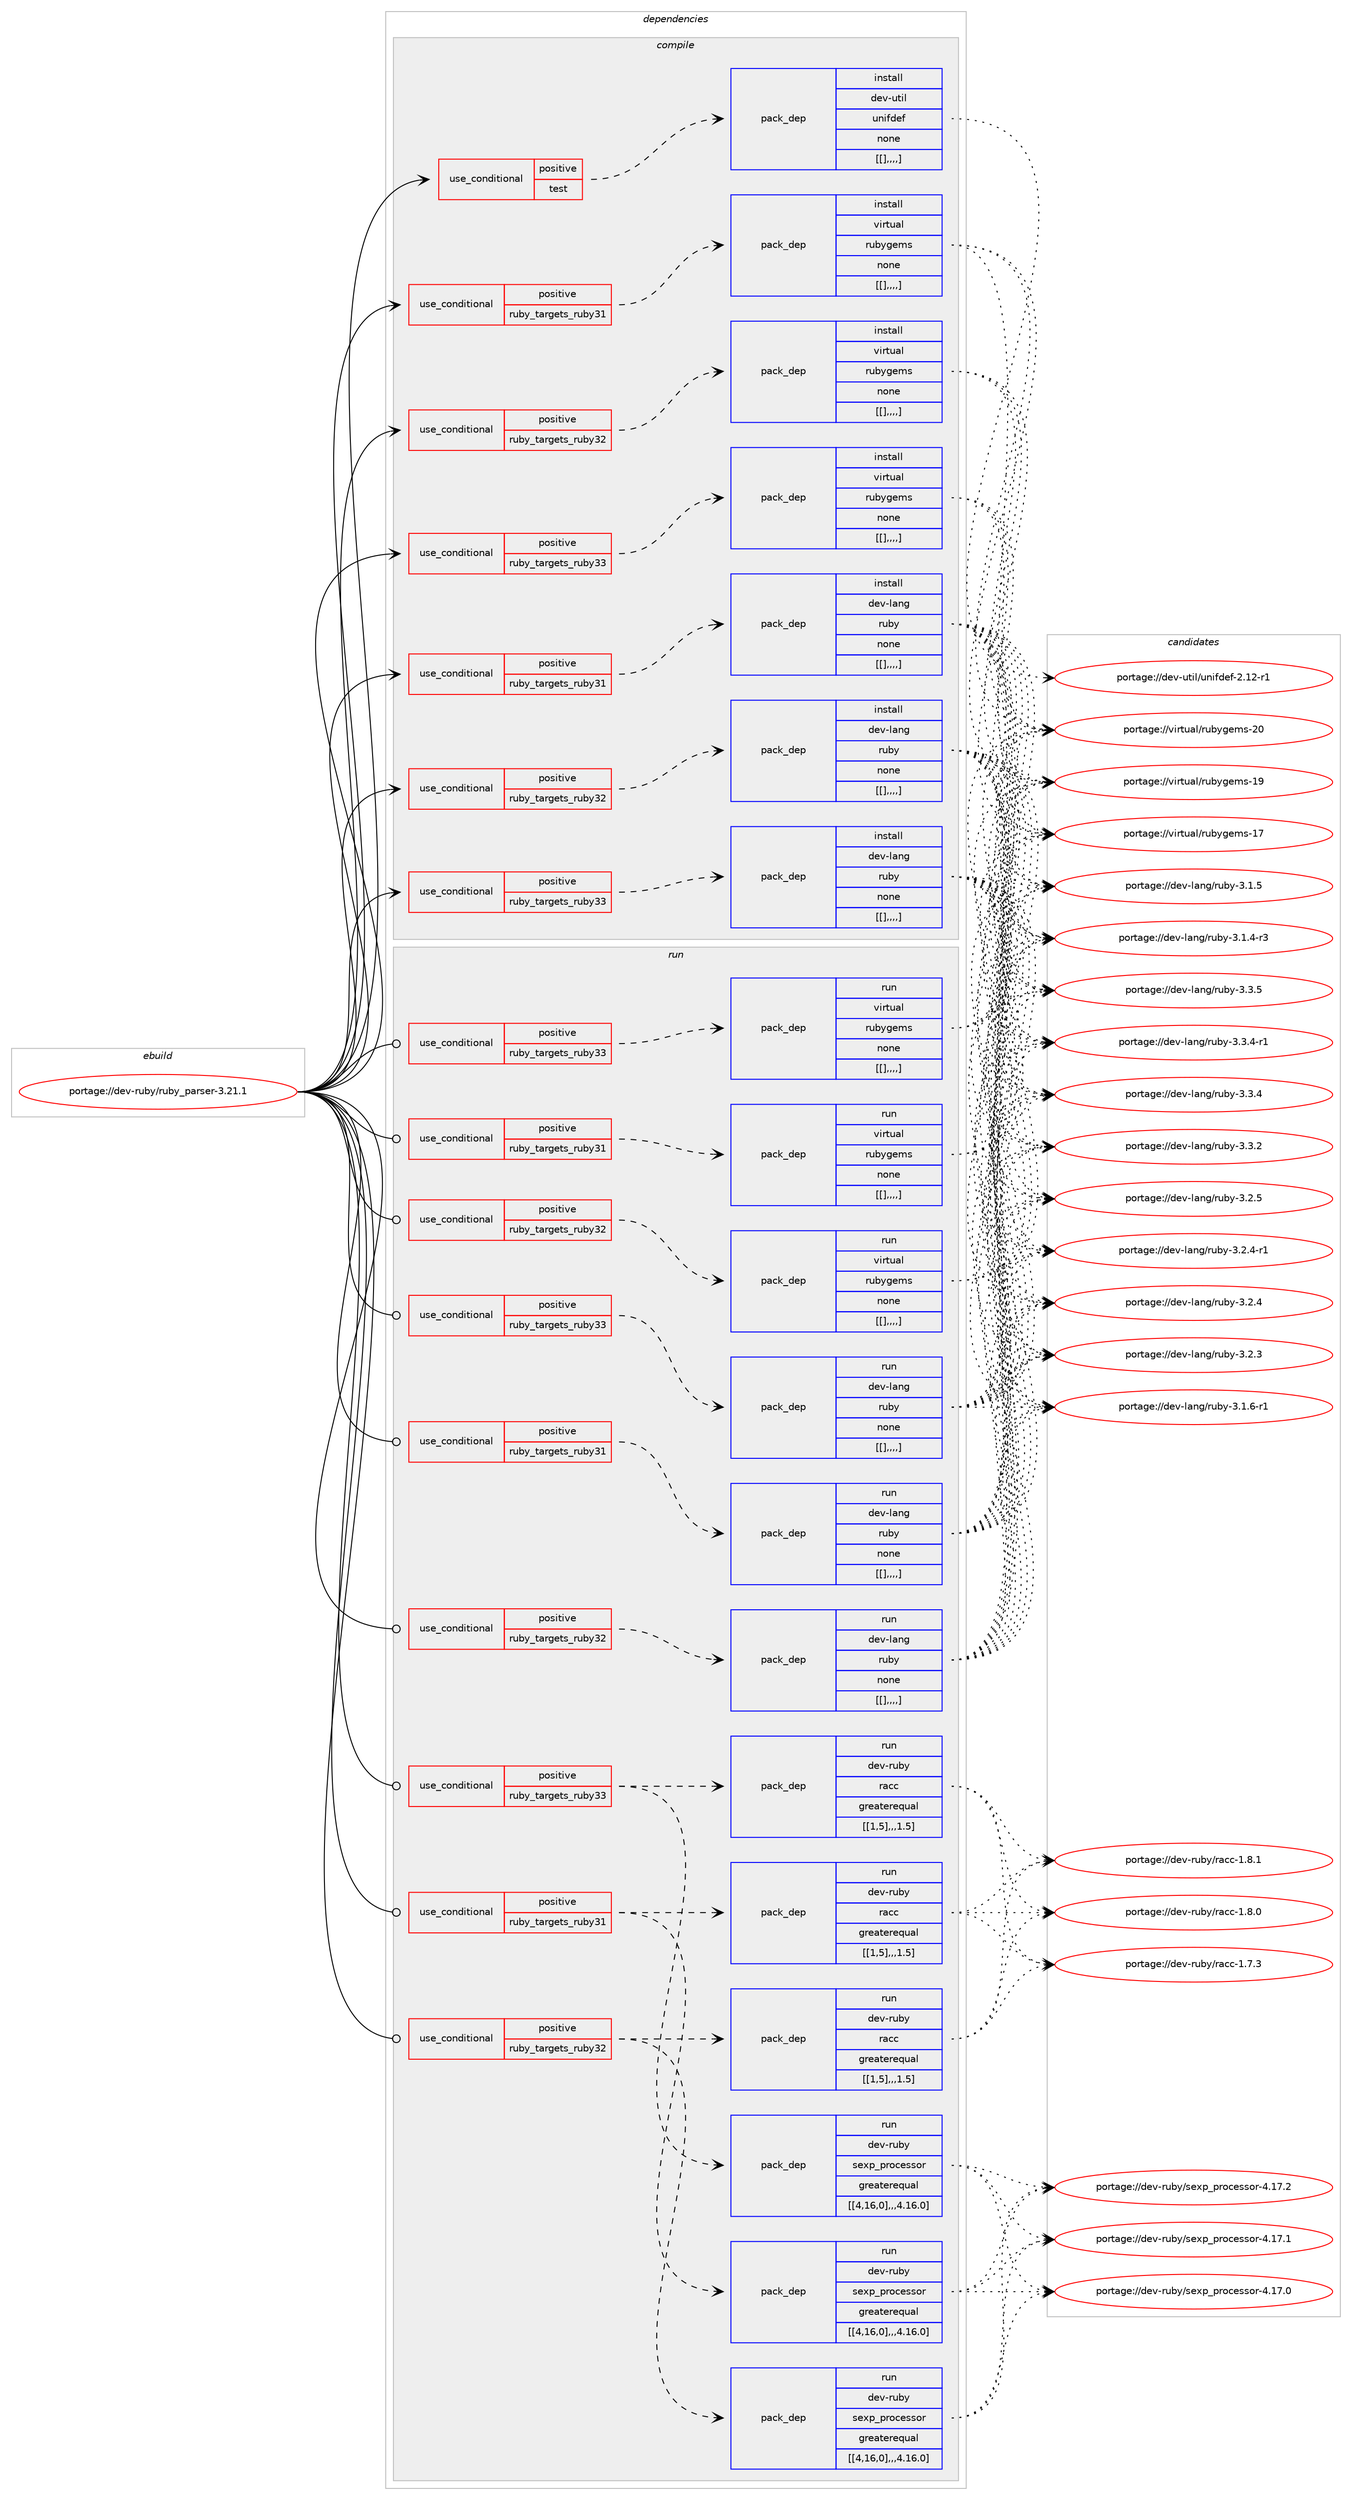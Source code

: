 digraph prolog {

# *************
# Graph options
# *************

newrank=true;
concentrate=true;
compound=true;
graph [rankdir=LR,fontname=Helvetica,fontsize=10,ranksep=1.5];#, ranksep=2.5, nodesep=0.2];
edge  [arrowhead=vee];
node  [fontname=Helvetica,fontsize=10];

# **********
# The ebuild
# **********

subgraph cluster_leftcol {
color=gray;
label=<<i>ebuild</i>>;
id [label="portage://dev-ruby/ruby_parser-3.21.1", color=red, width=4, href="../dev-ruby/ruby_parser-3.21.1.svg"];
}

# ****************
# The dependencies
# ****************

subgraph cluster_midcol {
color=gray;
label=<<i>dependencies</i>>;
subgraph cluster_compile {
fillcolor="#eeeeee";
style=filled;
label=<<i>compile</i>>;
subgraph cond57451 {
dependency205069 [label=<<TABLE BORDER="0" CELLBORDER="1" CELLSPACING="0" CELLPADDING="4"><TR><TD ROWSPAN="3" CELLPADDING="10">use_conditional</TD></TR><TR><TD>positive</TD></TR><TR><TD>ruby_targets_ruby31</TD></TR></TABLE>>, shape=none, color=red];
subgraph pack146241 {
dependency205070 [label=<<TABLE BORDER="0" CELLBORDER="1" CELLSPACING="0" CELLPADDING="4" WIDTH="220"><TR><TD ROWSPAN="6" CELLPADDING="30">pack_dep</TD></TR><TR><TD WIDTH="110">install</TD></TR><TR><TD>dev-lang</TD></TR><TR><TD>ruby</TD></TR><TR><TD>none</TD></TR><TR><TD>[[],,,,]</TD></TR></TABLE>>, shape=none, color=blue];
}
dependency205069:e -> dependency205070:w [weight=20,style="dashed",arrowhead="vee"];
}
id:e -> dependency205069:w [weight=20,style="solid",arrowhead="vee"];
subgraph cond57452 {
dependency205071 [label=<<TABLE BORDER="0" CELLBORDER="1" CELLSPACING="0" CELLPADDING="4"><TR><TD ROWSPAN="3" CELLPADDING="10">use_conditional</TD></TR><TR><TD>positive</TD></TR><TR><TD>ruby_targets_ruby31</TD></TR></TABLE>>, shape=none, color=red];
subgraph pack146242 {
dependency205072 [label=<<TABLE BORDER="0" CELLBORDER="1" CELLSPACING="0" CELLPADDING="4" WIDTH="220"><TR><TD ROWSPAN="6" CELLPADDING="30">pack_dep</TD></TR><TR><TD WIDTH="110">install</TD></TR><TR><TD>virtual</TD></TR><TR><TD>rubygems</TD></TR><TR><TD>none</TD></TR><TR><TD>[[],,,,]</TD></TR></TABLE>>, shape=none, color=blue];
}
dependency205071:e -> dependency205072:w [weight=20,style="dashed",arrowhead="vee"];
}
id:e -> dependency205071:w [weight=20,style="solid",arrowhead="vee"];
subgraph cond57453 {
dependency205073 [label=<<TABLE BORDER="0" CELLBORDER="1" CELLSPACING="0" CELLPADDING="4"><TR><TD ROWSPAN="3" CELLPADDING="10">use_conditional</TD></TR><TR><TD>positive</TD></TR><TR><TD>ruby_targets_ruby32</TD></TR></TABLE>>, shape=none, color=red];
subgraph pack146243 {
dependency205074 [label=<<TABLE BORDER="0" CELLBORDER="1" CELLSPACING="0" CELLPADDING="4" WIDTH="220"><TR><TD ROWSPAN="6" CELLPADDING="30">pack_dep</TD></TR><TR><TD WIDTH="110">install</TD></TR><TR><TD>dev-lang</TD></TR><TR><TD>ruby</TD></TR><TR><TD>none</TD></TR><TR><TD>[[],,,,]</TD></TR></TABLE>>, shape=none, color=blue];
}
dependency205073:e -> dependency205074:w [weight=20,style="dashed",arrowhead="vee"];
}
id:e -> dependency205073:w [weight=20,style="solid",arrowhead="vee"];
subgraph cond57454 {
dependency205075 [label=<<TABLE BORDER="0" CELLBORDER="1" CELLSPACING="0" CELLPADDING="4"><TR><TD ROWSPAN="3" CELLPADDING="10">use_conditional</TD></TR><TR><TD>positive</TD></TR><TR><TD>ruby_targets_ruby32</TD></TR></TABLE>>, shape=none, color=red];
subgraph pack146244 {
dependency205076 [label=<<TABLE BORDER="0" CELLBORDER="1" CELLSPACING="0" CELLPADDING="4" WIDTH="220"><TR><TD ROWSPAN="6" CELLPADDING="30">pack_dep</TD></TR><TR><TD WIDTH="110">install</TD></TR><TR><TD>virtual</TD></TR><TR><TD>rubygems</TD></TR><TR><TD>none</TD></TR><TR><TD>[[],,,,]</TD></TR></TABLE>>, shape=none, color=blue];
}
dependency205075:e -> dependency205076:w [weight=20,style="dashed",arrowhead="vee"];
}
id:e -> dependency205075:w [weight=20,style="solid",arrowhead="vee"];
subgraph cond57455 {
dependency205077 [label=<<TABLE BORDER="0" CELLBORDER="1" CELLSPACING="0" CELLPADDING="4"><TR><TD ROWSPAN="3" CELLPADDING="10">use_conditional</TD></TR><TR><TD>positive</TD></TR><TR><TD>ruby_targets_ruby33</TD></TR></TABLE>>, shape=none, color=red];
subgraph pack146245 {
dependency205078 [label=<<TABLE BORDER="0" CELLBORDER="1" CELLSPACING="0" CELLPADDING="4" WIDTH="220"><TR><TD ROWSPAN="6" CELLPADDING="30">pack_dep</TD></TR><TR><TD WIDTH="110">install</TD></TR><TR><TD>dev-lang</TD></TR><TR><TD>ruby</TD></TR><TR><TD>none</TD></TR><TR><TD>[[],,,,]</TD></TR></TABLE>>, shape=none, color=blue];
}
dependency205077:e -> dependency205078:w [weight=20,style="dashed",arrowhead="vee"];
}
id:e -> dependency205077:w [weight=20,style="solid",arrowhead="vee"];
subgraph cond57456 {
dependency205079 [label=<<TABLE BORDER="0" CELLBORDER="1" CELLSPACING="0" CELLPADDING="4"><TR><TD ROWSPAN="3" CELLPADDING="10">use_conditional</TD></TR><TR><TD>positive</TD></TR><TR><TD>ruby_targets_ruby33</TD></TR></TABLE>>, shape=none, color=red];
subgraph pack146246 {
dependency205080 [label=<<TABLE BORDER="0" CELLBORDER="1" CELLSPACING="0" CELLPADDING="4" WIDTH="220"><TR><TD ROWSPAN="6" CELLPADDING="30">pack_dep</TD></TR><TR><TD WIDTH="110">install</TD></TR><TR><TD>virtual</TD></TR><TR><TD>rubygems</TD></TR><TR><TD>none</TD></TR><TR><TD>[[],,,,]</TD></TR></TABLE>>, shape=none, color=blue];
}
dependency205079:e -> dependency205080:w [weight=20,style="dashed",arrowhead="vee"];
}
id:e -> dependency205079:w [weight=20,style="solid",arrowhead="vee"];
subgraph cond57457 {
dependency205081 [label=<<TABLE BORDER="0" CELLBORDER="1" CELLSPACING="0" CELLPADDING="4"><TR><TD ROWSPAN="3" CELLPADDING="10">use_conditional</TD></TR><TR><TD>positive</TD></TR><TR><TD>test</TD></TR></TABLE>>, shape=none, color=red];
subgraph pack146247 {
dependency205082 [label=<<TABLE BORDER="0" CELLBORDER="1" CELLSPACING="0" CELLPADDING="4" WIDTH="220"><TR><TD ROWSPAN="6" CELLPADDING="30">pack_dep</TD></TR><TR><TD WIDTH="110">install</TD></TR><TR><TD>dev-util</TD></TR><TR><TD>unifdef</TD></TR><TR><TD>none</TD></TR><TR><TD>[[],,,,]</TD></TR></TABLE>>, shape=none, color=blue];
}
dependency205081:e -> dependency205082:w [weight=20,style="dashed",arrowhead="vee"];
}
id:e -> dependency205081:w [weight=20,style="solid",arrowhead="vee"];
}
subgraph cluster_compileandrun {
fillcolor="#eeeeee";
style=filled;
label=<<i>compile and run</i>>;
}
subgraph cluster_run {
fillcolor="#eeeeee";
style=filled;
label=<<i>run</i>>;
subgraph cond57458 {
dependency205083 [label=<<TABLE BORDER="0" CELLBORDER="1" CELLSPACING="0" CELLPADDING="4"><TR><TD ROWSPAN="3" CELLPADDING="10">use_conditional</TD></TR><TR><TD>positive</TD></TR><TR><TD>ruby_targets_ruby31</TD></TR></TABLE>>, shape=none, color=red];
subgraph pack146248 {
dependency205084 [label=<<TABLE BORDER="0" CELLBORDER="1" CELLSPACING="0" CELLPADDING="4" WIDTH="220"><TR><TD ROWSPAN="6" CELLPADDING="30">pack_dep</TD></TR><TR><TD WIDTH="110">run</TD></TR><TR><TD>dev-lang</TD></TR><TR><TD>ruby</TD></TR><TR><TD>none</TD></TR><TR><TD>[[],,,,]</TD></TR></TABLE>>, shape=none, color=blue];
}
dependency205083:e -> dependency205084:w [weight=20,style="dashed",arrowhead="vee"];
}
id:e -> dependency205083:w [weight=20,style="solid",arrowhead="odot"];
subgraph cond57459 {
dependency205085 [label=<<TABLE BORDER="0" CELLBORDER="1" CELLSPACING="0" CELLPADDING="4"><TR><TD ROWSPAN="3" CELLPADDING="10">use_conditional</TD></TR><TR><TD>positive</TD></TR><TR><TD>ruby_targets_ruby31</TD></TR></TABLE>>, shape=none, color=red];
subgraph pack146249 {
dependency205086 [label=<<TABLE BORDER="0" CELLBORDER="1" CELLSPACING="0" CELLPADDING="4" WIDTH="220"><TR><TD ROWSPAN="6" CELLPADDING="30">pack_dep</TD></TR><TR><TD WIDTH="110">run</TD></TR><TR><TD>dev-ruby</TD></TR><TR><TD>racc</TD></TR><TR><TD>greaterequal</TD></TR><TR><TD>[[1,5],,,1.5]</TD></TR></TABLE>>, shape=none, color=blue];
}
dependency205085:e -> dependency205086:w [weight=20,style="dashed",arrowhead="vee"];
subgraph pack146250 {
dependency205087 [label=<<TABLE BORDER="0" CELLBORDER="1" CELLSPACING="0" CELLPADDING="4" WIDTH="220"><TR><TD ROWSPAN="6" CELLPADDING="30">pack_dep</TD></TR><TR><TD WIDTH="110">run</TD></TR><TR><TD>dev-ruby</TD></TR><TR><TD>sexp_processor</TD></TR><TR><TD>greaterequal</TD></TR><TR><TD>[[4,16,0],,,4.16.0]</TD></TR></TABLE>>, shape=none, color=blue];
}
dependency205085:e -> dependency205087:w [weight=20,style="dashed",arrowhead="vee"];
}
id:e -> dependency205085:w [weight=20,style="solid",arrowhead="odot"];
subgraph cond57460 {
dependency205088 [label=<<TABLE BORDER="0" CELLBORDER="1" CELLSPACING="0" CELLPADDING="4"><TR><TD ROWSPAN="3" CELLPADDING="10">use_conditional</TD></TR><TR><TD>positive</TD></TR><TR><TD>ruby_targets_ruby31</TD></TR></TABLE>>, shape=none, color=red];
subgraph pack146251 {
dependency205089 [label=<<TABLE BORDER="0" CELLBORDER="1" CELLSPACING="0" CELLPADDING="4" WIDTH="220"><TR><TD ROWSPAN="6" CELLPADDING="30">pack_dep</TD></TR><TR><TD WIDTH="110">run</TD></TR><TR><TD>virtual</TD></TR><TR><TD>rubygems</TD></TR><TR><TD>none</TD></TR><TR><TD>[[],,,,]</TD></TR></TABLE>>, shape=none, color=blue];
}
dependency205088:e -> dependency205089:w [weight=20,style="dashed",arrowhead="vee"];
}
id:e -> dependency205088:w [weight=20,style="solid",arrowhead="odot"];
subgraph cond57461 {
dependency205090 [label=<<TABLE BORDER="0" CELLBORDER="1" CELLSPACING="0" CELLPADDING="4"><TR><TD ROWSPAN="3" CELLPADDING="10">use_conditional</TD></TR><TR><TD>positive</TD></TR><TR><TD>ruby_targets_ruby32</TD></TR></TABLE>>, shape=none, color=red];
subgraph pack146252 {
dependency205091 [label=<<TABLE BORDER="0" CELLBORDER="1" CELLSPACING="0" CELLPADDING="4" WIDTH="220"><TR><TD ROWSPAN="6" CELLPADDING="30">pack_dep</TD></TR><TR><TD WIDTH="110">run</TD></TR><TR><TD>dev-lang</TD></TR><TR><TD>ruby</TD></TR><TR><TD>none</TD></TR><TR><TD>[[],,,,]</TD></TR></TABLE>>, shape=none, color=blue];
}
dependency205090:e -> dependency205091:w [weight=20,style="dashed",arrowhead="vee"];
}
id:e -> dependency205090:w [weight=20,style="solid",arrowhead="odot"];
subgraph cond57462 {
dependency205092 [label=<<TABLE BORDER="0" CELLBORDER="1" CELLSPACING="0" CELLPADDING="4"><TR><TD ROWSPAN="3" CELLPADDING="10">use_conditional</TD></TR><TR><TD>positive</TD></TR><TR><TD>ruby_targets_ruby32</TD></TR></TABLE>>, shape=none, color=red];
subgraph pack146253 {
dependency205093 [label=<<TABLE BORDER="0" CELLBORDER="1" CELLSPACING="0" CELLPADDING="4" WIDTH="220"><TR><TD ROWSPAN="6" CELLPADDING="30">pack_dep</TD></TR><TR><TD WIDTH="110">run</TD></TR><TR><TD>dev-ruby</TD></TR><TR><TD>racc</TD></TR><TR><TD>greaterequal</TD></TR><TR><TD>[[1,5],,,1.5]</TD></TR></TABLE>>, shape=none, color=blue];
}
dependency205092:e -> dependency205093:w [weight=20,style="dashed",arrowhead="vee"];
subgraph pack146254 {
dependency205094 [label=<<TABLE BORDER="0" CELLBORDER="1" CELLSPACING="0" CELLPADDING="4" WIDTH="220"><TR><TD ROWSPAN="6" CELLPADDING="30">pack_dep</TD></TR><TR><TD WIDTH="110">run</TD></TR><TR><TD>dev-ruby</TD></TR><TR><TD>sexp_processor</TD></TR><TR><TD>greaterequal</TD></TR><TR><TD>[[4,16,0],,,4.16.0]</TD></TR></TABLE>>, shape=none, color=blue];
}
dependency205092:e -> dependency205094:w [weight=20,style="dashed",arrowhead="vee"];
}
id:e -> dependency205092:w [weight=20,style="solid",arrowhead="odot"];
subgraph cond57463 {
dependency205095 [label=<<TABLE BORDER="0" CELLBORDER="1" CELLSPACING="0" CELLPADDING="4"><TR><TD ROWSPAN="3" CELLPADDING="10">use_conditional</TD></TR><TR><TD>positive</TD></TR><TR><TD>ruby_targets_ruby32</TD></TR></TABLE>>, shape=none, color=red];
subgraph pack146255 {
dependency205096 [label=<<TABLE BORDER="0" CELLBORDER="1" CELLSPACING="0" CELLPADDING="4" WIDTH="220"><TR><TD ROWSPAN="6" CELLPADDING="30">pack_dep</TD></TR><TR><TD WIDTH="110">run</TD></TR><TR><TD>virtual</TD></TR><TR><TD>rubygems</TD></TR><TR><TD>none</TD></TR><TR><TD>[[],,,,]</TD></TR></TABLE>>, shape=none, color=blue];
}
dependency205095:e -> dependency205096:w [weight=20,style="dashed",arrowhead="vee"];
}
id:e -> dependency205095:w [weight=20,style="solid",arrowhead="odot"];
subgraph cond57464 {
dependency205097 [label=<<TABLE BORDER="0" CELLBORDER="1" CELLSPACING="0" CELLPADDING="4"><TR><TD ROWSPAN="3" CELLPADDING="10">use_conditional</TD></TR><TR><TD>positive</TD></TR><TR><TD>ruby_targets_ruby33</TD></TR></TABLE>>, shape=none, color=red];
subgraph pack146256 {
dependency205098 [label=<<TABLE BORDER="0" CELLBORDER="1" CELLSPACING="0" CELLPADDING="4" WIDTH="220"><TR><TD ROWSPAN="6" CELLPADDING="30">pack_dep</TD></TR><TR><TD WIDTH="110">run</TD></TR><TR><TD>dev-lang</TD></TR><TR><TD>ruby</TD></TR><TR><TD>none</TD></TR><TR><TD>[[],,,,]</TD></TR></TABLE>>, shape=none, color=blue];
}
dependency205097:e -> dependency205098:w [weight=20,style="dashed",arrowhead="vee"];
}
id:e -> dependency205097:w [weight=20,style="solid",arrowhead="odot"];
subgraph cond57465 {
dependency205099 [label=<<TABLE BORDER="0" CELLBORDER="1" CELLSPACING="0" CELLPADDING="4"><TR><TD ROWSPAN="3" CELLPADDING="10">use_conditional</TD></TR><TR><TD>positive</TD></TR><TR><TD>ruby_targets_ruby33</TD></TR></TABLE>>, shape=none, color=red];
subgraph pack146257 {
dependency205100 [label=<<TABLE BORDER="0" CELLBORDER="1" CELLSPACING="0" CELLPADDING="4" WIDTH="220"><TR><TD ROWSPAN="6" CELLPADDING="30">pack_dep</TD></TR><TR><TD WIDTH="110">run</TD></TR><TR><TD>dev-ruby</TD></TR><TR><TD>racc</TD></TR><TR><TD>greaterequal</TD></TR><TR><TD>[[1,5],,,1.5]</TD></TR></TABLE>>, shape=none, color=blue];
}
dependency205099:e -> dependency205100:w [weight=20,style="dashed",arrowhead="vee"];
subgraph pack146258 {
dependency205101 [label=<<TABLE BORDER="0" CELLBORDER="1" CELLSPACING="0" CELLPADDING="4" WIDTH="220"><TR><TD ROWSPAN="6" CELLPADDING="30">pack_dep</TD></TR><TR><TD WIDTH="110">run</TD></TR><TR><TD>dev-ruby</TD></TR><TR><TD>sexp_processor</TD></TR><TR><TD>greaterequal</TD></TR><TR><TD>[[4,16,0],,,4.16.0]</TD></TR></TABLE>>, shape=none, color=blue];
}
dependency205099:e -> dependency205101:w [weight=20,style="dashed",arrowhead="vee"];
}
id:e -> dependency205099:w [weight=20,style="solid",arrowhead="odot"];
subgraph cond57466 {
dependency205102 [label=<<TABLE BORDER="0" CELLBORDER="1" CELLSPACING="0" CELLPADDING="4"><TR><TD ROWSPAN="3" CELLPADDING="10">use_conditional</TD></TR><TR><TD>positive</TD></TR><TR><TD>ruby_targets_ruby33</TD></TR></TABLE>>, shape=none, color=red];
subgraph pack146259 {
dependency205103 [label=<<TABLE BORDER="0" CELLBORDER="1" CELLSPACING="0" CELLPADDING="4" WIDTH="220"><TR><TD ROWSPAN="6" CELLPADDING="30">pack_dep</TD></TR><TR><TD WIDTH="110">run</TD></TR><TR><TD>virtual</TD></TR><TR><TD>rubygems</TD></TR><TR><TD>none</TD></TR><TR><TD>[[],,,,]</TD></TR></TABLE>>, shape=none, color=blue];
}
dependency205102:e -> dependency205103:w [weight=20,style="dashed",arrowhead="vee"];
}
id:e -> dependency205102:w [weight=20,style="solid",arrowhead="odot"];
}
}

# **************
# The candidates
# **************

subgraph cluster_choices {
rank=same;
color=gray;
label=<<i>candidates</i>>;

subgraph choice146241 {
color=black;
nodesep=1;
choice10010111845108971101034711411798121455146514653 [label="portage://dev-lang/ruby-3.3.5", color=red, width=4,href="../dev-lang/ruby-3.3.5.svg"];
choice100101118451089711010347114117981214551465146524511449 [label="portage://dev-lang/ruby-3.3.4-r1", color=red, width=4,href="../dev-lang/ruby-3.3.4-r1.svg"];
choice10010111845108971101034711411798121455146514652 [label="portage://dev-lang/ruby-3.3.4", color=red, width=4,href="../dev-lang/ruby-3.3.4.svg"];
choice10010111845108971101034711411798121455146514650 [label="portage://dev-lang/ruby-3.3.2", color=red, width=4,href="../dev-lang/ruby-3.3.2.svg"];
choice10010111845108971101034711411798121455146504653 [label="portage://dev-lang/ruby-3.2.5", color=red, width=4,href="../dev-lang/ruby-3.2.5.svg"];
choice100101118451089711010347114117981214551465046524511449 [label="portage://dev-lang/ruby-3.2.4-r1", color=red, width=4,href="../dev-lang/ruby-3.2.4-r1.svg"];
choice10010111845108971101034711411798121455146504652 [label="portage://dev-lang/ruby-3.2.4", color=red, width=4,href="../dev-lang/ruby-3.2.4.svg"];
choice10010111845108971101034711411798121455146504651 [label="portage://dev-lang/ruby-3.2.3", color=red, width=4,href="../dev-lang/ruby-3.2.3.svg"];
choice100101118451089711010347114117981214551464946544511449 [label="portage://dev-lang/ruby-3.1.6-r1", color=red, width=4,href="../dev-lang/ruby-3.1.6-r1.svg"];
choice10010111845108971101034711411798121455146494653 [label="portage://dev-lang/ruby-3.1.5", color=red, width=4,href="../dev-lang/ruby-3.1.5.svg"];
choice100101118451089711010347114117981214551464946524511451 [label="portage://dev-lang/ruby-3.1.4-r3", color=red, width=4,href="../dev-lang/ruby-3.1.4-r3.svg"];
dependency205070:e -> choice10010111845108971101034711411798121455146514653:w [style=dotted,weight="100"];
dependency205070:e -> choice100101118451089711010347114117981214551465146524511449:w [style=dotted,weight="100"];
dependency205070:e -> choice10010111845108971101034711411798121455146514652:w [style=dotted,weight="100"];
dependency205070:e -> choice10010111845108971101034711411798121455146514650:w [style=dotted,weight="100"];
dependency205070:e -> choice10010111845108971101034711411798121455146504653:w [style=dotted,weight="100"];
dependency205070:e -> choice100101118451089711010347114117981214551465046524511449:w [style=dotted,weight="100"];
dependency205070:e -> choice10010111845108971101034711411798121455146504652:w [style=dotted,weight="100"];
dependency205070:e -> choice10010111845108971101034711411798121455146504651:w [style=dotted,weight="100"];
dependency205070:e -> choice100101118451089711010347114117981214551464946544511449:w [style=dotted,weight="100"];
dependency205070:e -> choice10010111845108971101034711411798121455146494653:w [style=dotted,weight="100"];
dependency205070:e -> choice100101118451089711010347114117981214551464946524511451:w [style=dotted,weight="100"];
}
subgraph choice146242 {
color=black;
nodesep=1;
choice118105114116117971084711411798121103101109115455048 [label="portage://virtual/rubygems-20", color=red, width=4,href="../virtual/rubygems-20.svg"];
choice118105114116117971084711411798121103101109115454957 [label="portage://virtual/rubygems-19", color=red, width=4,href="../virtual/rubygems-19.svg"];
choice118105114116117971084711411798121103101109115454955 [label="portage://virtual/rubygems-17", color=red, width=4,href="../virtual/rubygems-17.svg"];
dependency205072:e -> choice118105114116117971084711411798121103101109115455048:w [style=dotted,weight="100"];
dependency205072:e -> choice118105114116117971084711411798121103101109115454957:w [style=dotted,weight="100"];
dependency205072:e -> choice118105114116117971084711411798121103101109115454955:w [style=dotted,weight="100"];
}
subgraph choice146243 {
color=black;
nodesep=1;
choice10010111845108971101034711411798121455146514653 [label="portage://dev-lang/ruby-3.3.5", color=red, width=4,href="../dev-lang/ruby-3.3.5.svg"];
choice100101118451089711010347114117981214551465146524511449 [label="portage://dev-lang/ruby-3.3.4-r1", color=red, width=4,href="../dev-lang/ruby-3.3.4-r1.svg"];
choice10010111845108971101034711411798121455146514652 [label="portage://dev-lang/ruby-3.3.4", color=red, width=4,href="../dev-lang/ruby-3.3.4.svg"];
choice10010111845108971101034711411798121455146514650 [label="portage://dev-lang/ruby-3.3.2", color=red, width=4,href="../dev-lang/ruby-3.3.2.svg"];
choice10010111845108971101034711411798121455146504653 [label="portage://dev-lang/ruby-3.2.5", color=red, width=4,href="../dev-lang/ruby-3.2.5.svg"];
choice100101118451089711010347114117981214551465046524511449 [label="portage://dev-lang/ruby-3.2.4-r1", color=red, width=4,href="../dev-lang/ruby-3.2.4-r1.svg"];
choice10010111845108971101034711411798121455146504652 [label="portage://dev-lang/ruby-3.2.4", color=red, width=4,href="../dev-lang/ruby-3.2.4.svg"];
choice10010111845108971101034711411798121455146504651 [label="portage://dev-lang/ruby-3.2.3", color=red, width=4,href="../dev-lang/ruby-3.2.3.svg"];
choice100101118451089711010347114117981214551464946544511449 [label="portage://dev-lang/ruby-3.1.6-r1", color=red, width=4,href="../dev-lang/ruby-3.1.6-r1.svg"];
choice10010111845108971101034711411798121455146494653 [label="portage://dev-lang/ruby-3.1.5", color=red, width=4,href="../dev-lang/ruby-3.1.5.svg"];
choice100101118451089711010347114117981214551464946524511451 [label="portage://dev-lang/ruby-3.1.4-r3", color=red, width=4,href="../dev-lang/ruby-3.1.4-r3.svg"];
dependency205074:e -> choice10010111845108971101034711411798121455146514653:w [style=dotted,weight="100"];
dependency205074:e -> choice100101118451089711010347114117981214551465146524511449:w [style=dotted,weight="100"];
dependency205074:e -> choice10010111845108971101034711411798121455146514652:w [style=dotted,weight="100"];
dependency205074:e -> choice10010111845108971101034711411798121455146514650:w [style=dotted,weight="100"];
dependency205074:e -> choice10010111845108971101034711411798121455146504653:w [style=dotted,weight="100"];
dependency205074:e -> choice100101118451089711010347114117981214551465046524511449:w [style=dotted,weight="100"];
dependency205074:e -> choice10010111845108971101034711411798121455146504652:w [style=dotted,weight="100"];
dependency205074:e -> choice10010111845108971101034711411798121455146504651:w [style=dotted,weight="100"];
dependency205074:e -> choice100101118451089711010347114117981214551464946544511449:w [style=dotted,weight="100"];
dependency205074:e -> choice10010111845108971101034711411798121455146494653:w [style=dotted,weight="100"];
dependency205074:e -> choice100101118451089711010347114117981214551464946524511451:w [style=dotted,weight="100"];
}
subgraph choice146244 {
color=black;
nodesep=1;
choice118105114116117971084711411798121103101109115455048 [label="portage://virtual/rubygems-20", color=red, width=4,href="../virtual/rubygems-20.svg"];
choice118105114116117971084711411798121103101109115454957 [label="portage://virtual/rubygems-19", color=red, width=4,href="../virtual/rubygems-19.svg"];
choice118105114116117971084711411798121103101109115454955 [label="portage://virtual/rubygems-17", color=red, width=4,href="../virtual/rubygems-17.svg"];
dependency205076:e -> choice118105114116117971084711411798121103101109115455048:w [style=dotted,weight="100"];
dependency205076:e -> choice118105114116117971084711411798121103101109115454957:w [style=dotted,weight="100"];
dependency205076:e -> choice118105114116117971084711411798121103101109115454955:w [style=dotted,weight="100"];
}
subgraph choice146245 {
color=black;
nodesep=1;
choice10010111845108971101034711411798121455146514653 [label="portage://dev-lang/ruby-3.3.5", color=red, width=4,href="../dev-lang/ruby-3.3.5.svg"];
choice100101118451089711010347114117981214551465146524511449 [label="portage://dev-lang/ruby-3.3.4-r1", color=red, width=4,href="../dev-lang/ruby-3.3.4-r1.svg"];
choice10010111845108971101034711411798121455146514652 [label="portage://dev-lang/ruby-3.3.4", color=red, width=4,href="../dev-lang/ruby-3.3.4.svg"];
choice10010111845108971101034711411798121455146514650 [label="portage://dev-lang/ruby-3.3.2", color=red, width=4,href="../dev-lang/ruby-3.3.2.svg"];
choice10010111845108971101034711411798121455146504653 [label="portage://dev-lang/ruby-3.2.5", color=red, width=4,href="../dev-lang/ruby-3.2.5.svg"];
choice100101118451089711010347114117981214551465046524511449 [label="portage://dev-lang/ruby-3.2.4-r1", color=red, width=4,href="../dev-lang/ruby-3.2.4-r1.svg"];
choice10010111845108971101034711411798121455146504652 [label="portage://dev-lang/ruby-3.2.4", color=red, width=4,href="../dev-lang/ruby-3.2.4.svg"];
choice10010111845108971101034711411798121455146504651 [label="portage://dev-lang/ruby-3.2.3", color=red, width=4,href="../dev-lang/ruby-3.2.3.svg"];
choice100101118451089711010347114117981214551464946544511449 [label="portage://dev-lang/ruby-3.1.6-r1", color=red, width=4,href="../dev-lang/ruby-3.1.6-r1.svg"];
choice10010111845108971101034711411798121455146494653 [label="portage://dev-lang/ruby-3.1.5", color=red, width=4,href="../dev-lang/ruby-3.1.5.svg"];
choice100101118451089711010347114117981214551464946524511451 [label="portage://dev-lang/ruby-3.1.4-r3", color=red, width=4,href="../dev-lang/ruby-3.1.4-r3.svg"];
dependency205078:e -> choice10010111845108971101034711411798121455146514653:w [style=dotted,weight="100"];
dependency205078:e -> choice100101118451089711010347114117981214551465146524511449:w [style=dotted,weight="100"];
dependency205078:e -> choice10010111845108971101034711411798121455146514652:w [style=dotted,weight="100"];
dependency205078:e -> choice10010111845108971101034711411798121455146514650:w [style=dotted,weight="100"];
dependency205078:e -> choice10010111845108971101034711411798121455146504653:w [style=dotted,weight="100"];
dependency205078:e -> choice100101118451089711010347114117981214551465046524511449:w [style=dotted,weight="100"];
dependency205078:e -> choice10010111845108971101034711411798121455146504652:w [style=dotted,weight="100"];
dependency205078:e -> choice10010111845108971101034711411798121455146504651:w [style=dotted,weight="100"];
dependency205078:e -> choice100101118451089711010347114117981214551464946544511449:w [style=dotted,weight="100"];
dependency205078:e -> choice10010111845108971101034711411798121455146494653:w [style=dotted,weight="100"];
dependency205078:e -> choice100101118451089711010347114117981214551464946524511451:w [style=dotted,weight="100"];
}
subgraph choice146246 {
color=black;
nodesep=1;
choice118105114116117971084711411798121103101109115455048 [label="portage://virtual/rubygems-20", color=red, width=4,href="../virtual/rubygems-20.svg"];
choice118105114116117971084711411798121103101109115454957 [label="portage://virtual/rubygems-19", color=red, width=4,href="../virtual/rubygems-19.svg"];
choice118105114116117971084711411798121103101109115454955 [label="portage://virtual/rubygems-17", color=red, width=4,href="../virtual/rubygems-17.svg"];
dependency205080:e -> choice118105114116117971084711411798121103101109115455048:w [style=dotted,weight="100"];
dependency205080:e -> choice118105114116117971084711411798121103101109115454957:w [style=dotted,weight="100"];
dependency205080:e -> choice118105114116117971084711411798121103101109115454955:w [style=dotted,weight="100"];
}
subgraph choice146247 {
color=black;
nodesep=1;
choice100101118451171161051084711711010510210010110245504649504511449 [label="portage://dev-util/unifdef-2.12-r1", color=red, width=4,href="../dev-util/unifdef-2.12-r1.svg"];
dependency205082:e -> choice100101118451171161051084711711010510210010110245504649504511449:w [style=dotted,weight="100"];
}
subgraph choice146248 {
color=black;
nodesep=1;
choice10010111845108971101034711411798121455146514653 [label="portage://dev-lang/ruby-3.3.5", color=red, width=4,href="../dev-lang/ruby-3.3.5.svg"];
choice100101118451089711010347114117981214551465146524511449 [label="portage://dev-lang/ruby-3.3.4-r1", color=red, width=4,href="../dev-lang/ruby-3.3.4-r1.svg"];
choice10010111845108971101034711411798121455146514652 [label="portage://dev-lang/ruby-3.3.4", color=red, width=4,href="../dev-lang/ruby-3.3.4.svg"];
choice10010111845108971101034711411798121455146514650 [label="portage://dev-lang/ruby-3.3.2", color=red, width=4,href="../dev-lang/ruby-3.3.2.svg"];
choice10010111845108971101034711411798121455146504653 [label="portage://dev-lang/ruby-3.2.5", color=red, width=4,href="../dev-lang/ruby-3.2.5.svg"];
choice100101118451089711010347114117981214551465046524511449 [label="portage://dev-lang/ruby-3.2.4-r1", color=red, width=4,href="../dev-lang/ruby-3.2.4-r1.svg"];
choice10010111845108971101034711411798121455146504652 [label="portage://dev-lang/ruby-3.2.4", color=red, width=4,href="../dev-lang/ruby-3.2.4.svg"];
choice10010111845108971101034711411798121455146504651 [label="portage://dev-lang/ruby-3.2.3", color=red, width=4,href="../dev-lang/ruby-3.2.3.svg"];
choice100101118451089711010347114117981214551464946544511449 [label="portage://dev-lang/ruby-3.1.6-r1", color=red, width=4,href="../dev-lang/ruby-3.1.6-r1.svg"];
choice10010111845108971101034711411798121455146494653 [label="portage://dev-lang/ruby-3.1.5", color=red, width=4,href="../dev-lang/ruby-3.1.5.svg"];
choice100101118451089711010347114117981214551464946524511451 [label="portage://dev-lang/ruby-3.1.4-r3", color=red, width=4,href="../dev-lang/ruby-3.1.4-r3.svg"];
dependency205084:e -> choice10010111845108971101034711411798121455146514653:w [style=dotted,weight="100"];
dependency205084:e -> choice100101118451089711010347114117981214551465146524511449:w [style=dotted,weight="100"];
dependency205084:e -> choice10010111845108971101034711411798121455146514652:w [style=dotted,weight="100"];
dependency205084:e -> choice10010111845108971101034711411798121455146514650:w [style=dotted,weight="100"];
dependency205084:e -> choice10010111845108971101034711411798121455146504653:w [style=dotted,weight="100"];
dependency205084:e -> choice100101118451089711010347114117981214551465046524511449:w [style=dotted,weight="100"];
dependency205084:e -> choice10010111845108971101034711411798121455146504652:w [style=dotted,weight="100"];
dependency205084:e -> choice10010111845108971101034711411798121455146504651:w [style=dotted,weight="100"];
dependency205084:e -> choice100101118451089711010347114117981214551464946544511449:w [style=dotted,weight="100"];
dependency205084:e -> choice10010111845108971101034711411798121455146494653:w [style=dotted,weight="100"];
dependency205084:e -> choice100101118451089711010347114117981214551464946524511451:w [style=dotted,weight="100"];
}
subgraph choice146249 {
color=black;
nodesep=1;
choice100101118451141179812147114979999454946564649 [label="portage://dev-ruby/racc-1.8.1", color=red, width=4,href="../dev-ruby/racc-1.8.1.svg"];
choice100101118451141179812147114979999454946564648 [label="portage://dev-ruby/racc-1.8.0", color=red, width=4,href="../dev-ruby/racc-1.8.0.svg"];
choice100101118451141179812147114979999454946554651 [label="portage://dev-ruby/racc-1.7.3", color=red, width=4,href="../dev-ruby/racc-1.7.3.svg"];
dependency205086:e -> choice100101118451141179812147114979999454946564649:w [style=dotted,weight="100"];
dependency205086:e -> choice100101118451141179812147114979999454946564648:w [style=dotted,weight="100"];
dependency205086:e -> choice100101118451141179812147114979999454946554651:w [style=dotted,weight="100"];
}
subgraph choice146250 {
color=black;
nodesep=1;
choice100101118451141179812147115101120112951121141119910111511511111445524649554650 [label="portage://dev-ruby/sexp_processor-4.17.2", color=red, width=4,href="../dev-ruby/sexp_processor-4.17.2.svg"];
choice100101118451141179812147115101120112951121141119910111511511111445524649554649 [label="portage://dev-ruby/sexp_processor-4.17.1", color=red, width=4,href="../dev-ruby/sexp_processor-4.17.1.svg"];
choice100101118451141179812147115101120112951121141119910111511511111445524649554648 [label="portage://dev-ruby/sexp_processor-4.17.0", color=red, width=4,href="../dev-ruby/sexp_processor-4.17.0.svg"];
dependency205087:e -> choice100101118451141179812147115101120112951121141119910111511511111445524649554650:w [style=dotted,weight="100"];
dependency205087:e -> choice100101118451141179812147115101120112951121141119910111511511111445524649554649:w [style=dotted,weight="100"];
dependency205087:e -> choice100101118451141179812147115101120112951121141119910111511511111445524649554648:w [style=dotted,weight="100"];
}
subgraph choice146251 {
color=black;
nodesep=1;
choice118105114116117971084711411798121103101109115455048 [label="portage://virtual/rubygems-20", color=red, width=4,href="../virtual/rubygems-20.svg"];
choice118105114116117971084711411798121103101109115454957 [label="portage://virtual/rubygems-19", color=red, width=4,href="../virtual/rubygems-19.svg"];
choice118105114116117971084711411798121103101109115454955 [label="portage://virtual/rubygems-17", color=red, width=4,href="../virtual/rubygems-17.svg"];
dependency205089:e -> choice118105114116117971084711411798121103101109115455048:w [style=dotted,weight="100"];
dependency205089:e -> choice118105114116117971084711411798121103101109115454957:w [style=dotted,weight="100"];
dependency205089:e -> choice118105114116117971084711411798121103101109115454955:w [style=dotted,weight="100"];
}
subgraph choice146252 {
color=black;
nodesep=1;
choice10010111845108971101034711411798121455146514653 [label="portage://dev-lang/ruby-3.3.5", color=red, width=4,href="../dev-lang/ruby-3.3.5.svg"];
choice100101118451089711010347114117981214551465146524511449 [label="portage://dev-lang/ruby-3.3.4-r1", color=red, width=4,href="../dev-lang/ruby-3.3.4-r1.svg"];
choice10010111845108971101034711411798121455146514652 [label="portage://dev-lang/ruby-3.3.4", color=red, width=4,href="../dev-lang/ruby-3.3.4.svg"];
choice10010111845108971101034711411798121455146514650 [label="portage://dev-lang/ruby-3.3.2", color=red, width=4,href="../dev-lang/ruby-3.3.2.svg"];
choice10010111845108971101034711411798121455146504653 [label="portage://dev-lang/ruby-3.2.5", color=red, width=4,href="../dev-lang/ruby-3.2.5.svg"];
choice100101118451089711010347114117981214551465046524511449 [label="portage://dev-lang/ruby-3.2.4-r1", color=red, width=4,href="../dev-lang/ruby-3.2.4-r1.svg"];
choice10010111845108971101034711411798121455146504652 [label="portage://dev-lang/ruby-3.2.4", color=red, width=4,href="../dev-lang/ruby-3.2.4.svg"];
choice10010111845108971101034711411798121455146504651 [label="portage://dev-lang/ruby-3.2.3", color=red, width=4,href="../dev-lang/ruby-3.2.3.svg"];
choice100101118451089711010347114117981214551464946544511449 [label="portage://dev-lang/ruby-3.1.6-r1", color=red, width=4,href="../dev-lang/ruby-3.1.6-r1.svg"];
choice10010111845108971101034711411798121455146494653 [label="portage://dev-lang/ruby-3.1.5", color=red, width=4,href="../dev-lang/ruby-3.1.5.svg"];
choice100101118451089711010347114117981214551464946524511451 [label="portage://dev-lang/ruby-3.1.4-r3", color=red, width=4,href="../dev-lang/ruby-3.1.4-r3.svg"];
dependency205091:e -> choice10010111845108971101034711411798121455146514653:w [style=dotted,weight="100"];
dependency205091:e -> choice100101118451089711010347114117981214551465146524511449:w [style=dotted,weight="100"];
dependency205091:e -> choice10010111845108971101034711411798121455146514652:w [style=dotted,weight="100"];
dependency205091:e -> choice10010111845108971101034711411798121455146514650:w [style=dotted,weight="100"];
dependency205091:e -> choice10010111845108971101034711411798121455146504653:w [style=dotted,weight="100"];
dependency205091:e -> choice100101118451089711010347114117981214551465046524511449:w [style=dotted,weight="100"];
dependency205091:e -> choice10010111845108971101034711411798121455146504652:w [style=dotted,weight="100"];
dependency205091:e -> choice10010111845108971101034711411798121455146504651:w [style=dotted,weight="100"];
dependency205091:e -> choice100101118451089711010347114117981214551464946544511449:w [style=dotted,weight="100"];
dependency205091:e -> choice10010111845108971101034711411798121455146494653:w [style=dotted,weight="100"];
dependency205091:e -> choice100101118451089711010347114117981214551464946524511451:w [style=dotted,weight="100"];
}
subgraph choice146253 {
color=black;
nodesep=1;
choice100101118451141179812147114979999454946564649 [label="portage://dev-ruby/racc-1.8.1", color=red, width=4,href="../dev-ruby/racc-1.8.1.svg"];
choice100101118451141179812147114979999454946564648 [label="portage://dev-ruby/racc-1.8.0", color=red, width=4,href="../dev-ruby/racc-1.8.0.svg"];
choice100101118451141179812147114979999454946554651 [label="portage://dev-ruby/racc-1.7.3", color=red, width=4,href="../dev-ruby/racc-1.7.3.svg"];
dependency205093:e -> choice100101118451141179812147114979999454946564649:w [style=dotted,weight="100"];
dependency205093:e -> choice100101118451141179812147114979999454946564648:w [style=dotted,weight="100"];
dependency205093:e -> choice100101118451141179812147114979999454946554651:w [style=dotted,weight="100"];
}
subgraph choice146254 {
color=black;
nodesep=1;
choice100101118451141179812147115101120112951121141119910111511511111445524649554650 [label="portage://dev-ruby/sexp_processor-4.17.2", color=red, width=4,href="../dev-ruby/sexp_processor-4.17.2.svg"];
choice100101118451141179812147115101120112951121141119910111511511111445524649554649 [label="portage://dev-ruby/sexp_processor-4.17.1", color=red, width=4,href="../dev-ruby/sexp_processor-4.17.1.svg"];
choice100101118451141179812147115101120112951121141119910111511511111445524649554648 [label="portage://dev-ruby/sexp_processor-4.17.0", color=red, width=4,href="../dev-ruby/sexp_processor-4.17.0.svg"];
dependency205094:e -> choice100101118451141179812147115101120112951121141119910111511511111445524649554650:w [style=dotted,weight="100"];
dependency205094:e -> choice100101118451141179812147115101120112951121141119910111511511111445524649554649:w [style=dotted,weight="100"];
dependency205094:e -> choice100101118451141179812147115101120112951121141119910111511511111445524649554648:w [style=dotted,weight="100"];
}
subgraph choice146255 {
color=black;
nodesep=1;
choice118105114116117971084711411798121103101109115455048 [label="portage://virtual/rubygems-20", color=red, width=4,href="../virtual/rubygems-20.svg"];
choice118105114116117971084711411798121103101109115454957 [label="portage://virtual/rubygems-19", color=red, width=4,href="../virtual/rubygems-19.svg"];
choice118105114116117971084711411798121103101109115454955 [label="portage://virtual/rubygems-17", color=red, width=4,href="../virtual/rubygems-17.svg"];
dependency205096:e -> choice118105114116117971084711411798121103101109115455048:w [style=dotted,weight="100"];
dependency205096:e -> choice118105114116117971084711411798121103101109115454957:w [style=dotted,weight="100"];
dependency205096:e -> choice118105114116117971084711411798121103101109115454955:w [style=dotted,weight="100"];
}
subgraph choice146256 {
color=black;
nodesep=1;
choice10010111845108971101034711411798121455146514653 [label="portage://dev-lang/ruby-3.3.5", color=red, width=4,href="../dev-lang/ruby-3.3.5.svg"];
choice100101118451089711010347114117981214551465146524511449 [label="portage://dev-lang/ruby-3.3.4-r1", color=red, width=4,href="../dev-lang/ruby-3.3.4-r1.svg"];
choice10010111845108971101034711411798121455146514652 [label="portage://dev-lang/ruby-3.3.4", color=red, width=4,href="../dev-lang/ruby-3.3.4.svg"];
choice10010111845108971101034711411798121455146514650 [label="portage://dev-lang/ruby-3.3.2", color=red, width=4,href="../dev-lang/ruby-3.3.2.svg"];
choice10010111845108971101034711411798121455146504653 [label="portage://dev-lang/ruby-3.2.5", color=red, width=4,href="../dev-lang/ruby-3.2.5.svg"];
choice100101118451089711010347114117981214551465046524511449 [label="portage://dev-lang/ruby-3.2.4-r1", color=red, width=4,href="../dev-lang/ruby-3.2.4-r1.svg"];
choice10010111845108971101034711411798121455146504652 [label="portage://dev-lang/ruby-3.2.4", color=red, width=4,href="../dev-lang/ruby-3.2.4.svg"];
choice10010111845108971101034711411798121455146504651 [label="portage://dev-lang/ruby-3.2.3", color=red, width=4,href="../dev-lang/ruby-3.2.3.svg"];
choice100101118451089711010347114117981214551464946544511449 [label="portage://dev-lang/ruby-3.1.6-r1", color=red, width=4,href="../dev-lang/ruby-3.1.6-r1.svg"];
choice10010111845108971101034711411798121455146494653 [label="portage://dev-lang/ruby-3.1.5", color=red, width=4,href="../dev-lang/ruby-3.1.5.svg"];
choice100101118451089711010347114117981214551464946524511451 [label="portage://dev-lang/ruby-3.1.4-r3", color=red, width=4,href="../dev-lang/ruby-3.1.4-r3.svg"];
dependency205098:e -> choice10010111845108971101034711411798121455146514653:w [style=dotted,weight="100"];
dependency205098:e -> choice100101118451089711010347114117981214551465146524511449:w [style=dotted,weight="100"];
dependency205098:e -> choice10010111845108971101034711411798121455146514652:w [style=dotted,weight="100"];
dependency205098:e -> choice10010111845108971101034711411798121455146514650:w [style=dotted,weight="100"];
dependency205098:e -> choice10010111845108971101034711411798121455146504653:w [style=dotted,weight="100"];
dependency205098:e -> choice100101118451089711010347114117981214551465046524511449:w [style=dotted,weight="100"];
dependency205098:e -> choice10010111845108971101034711411798121455146504652:w [style=dotted,weight="100"];
dependency205098:e -> choice10010111845108971101034711411798121455146504651:w [style=dotted,weight="100"];
dependency205098:e -> choice100101118451089711010347114117981214551464946544511449:w [style=dotted,weight="100"];
dependency205098:e -> choice10010111845108971101034711411798121455146494653:w [style=dotted,weight="100"];
dependency205098:e -> choice100101118451089711010347114117981214551464946524511451:w [style=dotted,weight="100"];
}
subgraph choice146257 {
color=black;
nodesep=1;
choice100101118451141179812147114979999454946564649 [label="portage://dev-ruby/racc-1.8.1", color=red, width=4,href="../dev-ruby/racc-1.8.1.svg"];
choice100101118451141179812147114979999454946564648 [label="portage://dev-ruby/racc-1.8.0", color=red, width=4,href="../dev-ruby/racc-1.8.0.svg"];
choice100101118451141179812147114979999454946554651 [label="portage://dev-ruby/racc-1.7.3", color=red, width=4,href="../dev-ruby/racc-1.7.3.svg"];
dependency205100:e -> choice100101118451141179812147114979999454946564649:w [style=dotted,weight="100"];
dependency205100:e -> choice100101118451141179812147114979999454946564648:w [style=dotted,weight="100"];
dependency205100:e -> choice100101118451141179812147114979999454946554651:w [style=dotted,weight="100"];
}
subgraph choice146258 {
color=black;
nodesep=1;
choice100101118451141179812147115101120112951121141119910111511511111445524649554650 [label="portage://dev-ruby/sexp_processor-4.17.2", color=red, width=4,href="../dev-ruby/sexp_processor-4.17.2.svg"];
choice100101118451141179812147115101120112951121141119910111511511111445524649554649 [label="portage://dev-ruby/sexp_processor-4.17.1", color=red, width=4,href="../dev-ruby/sexp_processor-4.17.1.svg"];
choice100101118451141179812147115101120112951121141119910111511511111445524649554648 [label="portage://dev-ruby/sexp_processor-4.17.0", color=red, width=4,href="../dev-ruby/sexp_processor-4.17.0.svg"];
dependency205101:e -> choice100101118451141179812147115101120112951121141119910111511511111445524649554650:w [style=dotted,weight="100"];
dependency205101:e -> choice100101118451141179812147115101120112951121141119910111511511111445524649554649:w [style=dotted,weight="100"];
dependency205101:e -> choice100101118451141179812147115101120112951121141119910111511511111445524649554648:w [style=dotted,weight="100"];
}
subgraph choice146259 {
color=black;
nodesep=1;
choice118105114116117971084711411798121103101109115455048 [label="portage://virtual/rubygems-20", color=red, width=4,href="../virtual/rubygems-20.svg"];
choice118105114116117971084711411798121103101109115454957 [label="portage://virtual/rubygems-19", color=red, width=4,href="../virtual/rubygems-19.svg"];
choice118105114116117971084711411798121103101109115454955 [label="portage://virtual/rubygems-17", color=red, width=4,href="../virtual/rubygems-17.svg"];
dependency205103:e -> choice118105114116117971084711411798121103101109115455048:w [style=dotted,weight="100"];
dependency205103:e -> choice118105114116117971084711411798121103101109115454957:w [style=dotted,weight="100"];
dependency205103:e -> choice118105114116117971084711411798121103101109115454955:w [style=dotted,weight="100"];
}
}

}

